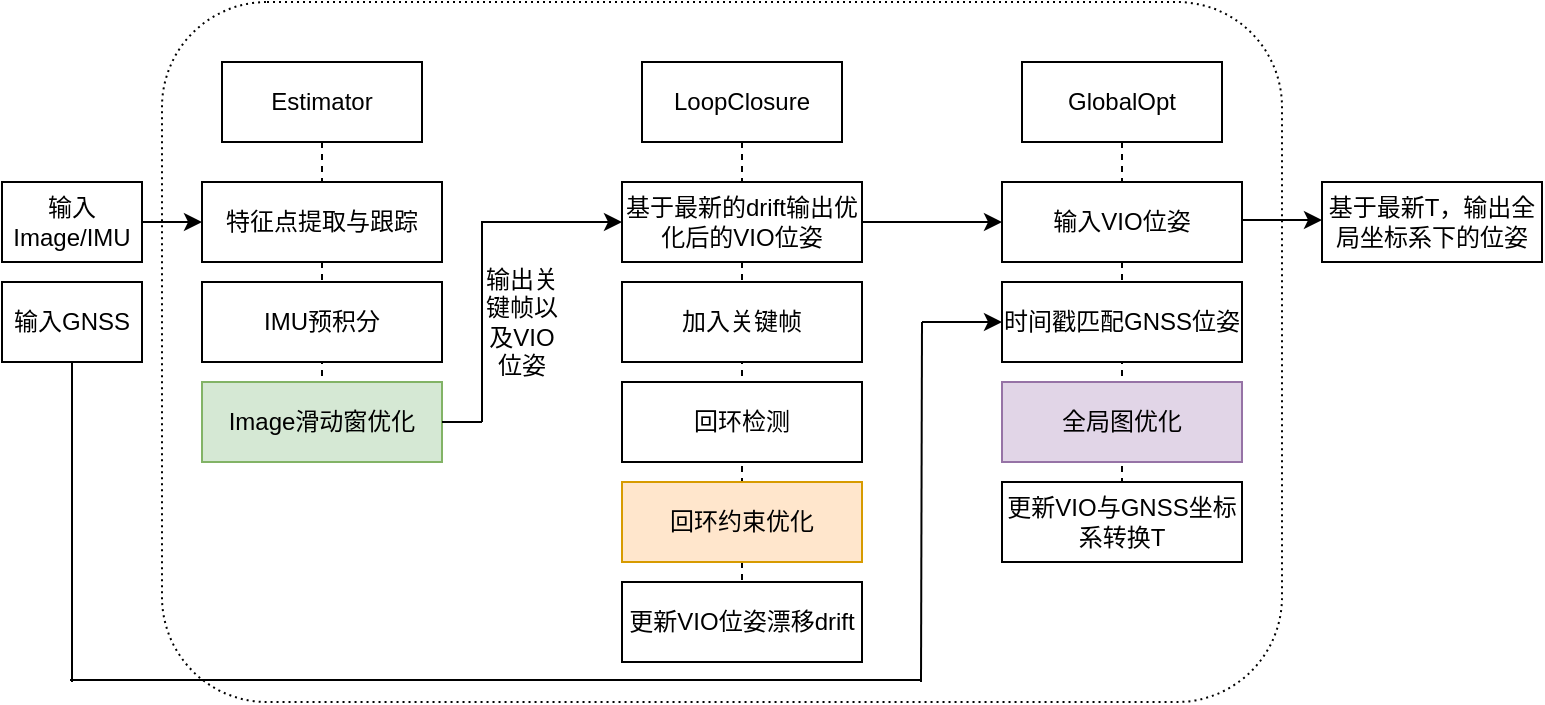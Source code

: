 <mxfile type="github" version="12.2.2" pages="1">
  <diagram id="OJFiDieatQdQTLAPX1Gk" name="Page-1">
    <mxGraphModel grid="1" dx="1008" dy="430" gridSize="10" guides="1" tooltips="1" connect="1" arrows="1" fold="1" page="1" pageScale="1" pageWidth="827" pageHeight="1169" math="0" shadow="0">
      <root>
        <mxCell id="0"/>
        <mxCell id="1" parent="0"/>
        <mxCell value="" id="ZuoTvDgqf3BM1FpR6HDb-42" parent="1" style="rounded=1;whiteSpace=wrap;html=1;dashed=1;dashPattern=1 2;comic=0;glass=0;" vertex="1">
          <mxGeometry as="geometry" height="350" width="560" y="100" x="120"/>
        </mxCell>
        <mxCell value="Estimator" id="ZuoTvDgqf3BM1FpR6HDb-4" parent="1" style="shape=umlLifeline;perimeter=lifelinePerimeter;whiteSpace=wrap;html=1;container=1;collapsible=0;recursiveResize=0;outlineConnect=0;" vertex="1">
          <mxGeometry as="geometry" height="190" width="100" y="130" x="150"/>
        </mxCell>
        <mxCell value="特征点提取与跟踪" id="ZuoTvDgqf3BM1FpR6HDb-1" parent="1" style="rounded=0;whiteSpace=wrap;html=1;" vertex="1">
          <mxGeometry as="geometry" height="40" width="120" y="190" x="140"/>
        </mxCell>
        <mxCell value="IMU预积分" id="ZuoTvDgqf3BM1FpR6HDb-2" parent="1" style="rounded=0;whiteSpace=wrap;html=1;" vertex="1">
          <mxGeometry as="geometry" height="40" width="120" y="240" x="140"/>
        </mxCell>
        <mxCell value="Image滑动窗优化" id="ZuoTvDgqf3BM1FpR6HDb-3" parent="1" style="rounded=0;whiteSpace=wrap;html=1;fillColor=#d5e8d4;strokeColor=#82b366;" vertex="1">
          <mxGeometry as="geometry" height="40" width="120" y="290" x="140"/>
        </mxCell>
        <mxCell value="LoopClosure" id="ZuoTvDgqf3BM1FpR6HDb-7" parent="1" style="shape=umlLifeline;perimeter=lifelinePerimeter;whiteSpace=wrap;html=1;container=1;collapsible=0;recursiveResize=0;outlineConnect=0;" vertex="1">
          <mxGeometry as="geometry" height="290" width="100" y="130" x="360"/>
        </mxCell>
        <mxCell value="基于最新的drift输出优化后的VIO位姿" id="ZuoTvDgqf3BM1FpR6HDb-8" parent="1" style="rounded=0;whiteSpace=wrap;html=1;" vertex="1">
          <mxGeometry as="geometry" height="40" width="120" y="190" x="350"/>
        </mxCell>
        <mxCell value="回环检测" id="ZuoTvDgqf3BM1FpR6HDb-9" parent="1" style="rounded=0;whiteSpace=wrap;html=1;" vertex="1">
          <mxGeometry as="geometry" height="40" width="120" y="290" x="350"/>
        </mxCell>
        <mxCell value="回环约束优化" id="ZuoTvDgqf3BM1FpR6HDb-10" parent="1" style="rounded=0;whiteSpace=wrap;html=1;fillColor=#ffe6cc;strokeColor=#d79b00;" vertex="1">
          <mxGeometry as="geometry" height="40" width="120" y="340" x="350"/>
        </mxCell>
        <mxCell value="输出关键帧以及VIO位姿" id="ZuoTvDgqf3BM1FpR6HDb-14" parent="1" style="shape=corner;whiteSpace=wrap;html=1;dx=0;dy=0;" vertex="1">
          <mxGeometry as="geometry" height="100" width="40" y="210" x="280"/>
        </mxCell>
        <mxCell value="" id="ZuoTvDgqf3BM1FpR6HDb-16" parent="1" target="ZuoTvDgqf3BM1FpR6HDb-14" edge="1" style="endArrow=none;html=1;exitX=1;exitY=0.5;exitDx=0;exitDy=0;entryX=0;entryY=0;entryDx=0;entryDy=100;entryPerimeter=0;" source="ZuoTvDgqf3BM1FpR6HDb-3">
          <mxGeometry as="geometry" height="50" width="50" relative="1">
            <mxPoint as="sourcePoint" y="420" x="300"/>
            <mxPoint as="targetPoint" y="360" x="280"/>
          </mxGeometry>
        </mxCell>
        <mxCell value="" id="ZuoTvDgqf3BM1FpR6HDb-17" parent="1" edge="1" style="endArrow=classic;html=1;exitX=1;exitY=0;exitDx=0;exitDy=0;exitPerimeter=0;" source="ZuoTvDgqf3BM1FpR6HDb-14">
          <mxGeometry as="geometry" height="50" width="50" relative="1">
            <mxPoint as="sourcePoint" y="240" x="580"/>
            <mxPoint as="targetPoint" y="210" x="350"/>
          </mxGeometry>
        </mxCell>
        <mxCell value="GlobalOpt" id="ZuoTvDgqf3BM1FpR6HDb-18" parent="1" style="shape=umlLifeline;perimeter=lifelinePerimeter;whiteSpace=wrap;html=1;container=1;collapsible=0;recursiveResize=0;outlineConnect=0;" vertex="1">
          <mxGeometry as="geometry" height="240" width="100" y="130" x="550"/>
        </mxCell>
        <mxCell value="输入VIO位姿" id="ZuoTvDgqf3BM1FpR6HDb-19" parent="1" style="rounded=0;whiteSpace=wrap;html=1;" vertex="1">
          <mxGeometry as="geometry" height="40" width="120" y="190" x="540"/>
        </mxCell>
        <mxCell value="时间戳匹配GNSS位姿" id="ZuoTvDgqf3BM1FpR6HDb-20" parent="1" style="rounded=0;whiteSpace=wrap;html=1;" vertex="1">
          <mxGeometry as="geometry" height="40" width="120" y="240" x="540"/>
        </mxCell>
        <mxCell value="全局图优化" id="ZuoTvDgqf3BM1FpR6HDb-21" parent="1" style="rounded=0;whiteSpace=wrap;html=1;fillColor=#e1d5e7;strokeColor=#9673a6;" vertex="1">
          <mxGeometry as="geometry" height="40" width="120" y="290" x="540"/>
        </mxCell>
        <mxCell value="更新VIO与GNSS坐标系转换T" id="ZuoTvDgqf3BM1FpR6HDb-22" parent="1" style="rounded=0;whiteSpace=wrap;html=1;" vertex="1">
          <mxGeometry as="geometry" height="40" width="120" y="340" x="540"/>
        </mxCell>
        <mxCell value="更新VIO位姿漂移drift" id="ZuoTvDgqf3BM1FpR6HDb-28" parent="1" style="rounded=0;whiteSpace=wrap;html=1;" vertex="1">
          <mxGeometry as="geometry" height="40" width="120" y="390" x="350"/>
        </mxCell>
        <mxCell value="加入关键帧" id="ZuoTvDgqf3BM1FpR6HDb-29" parent="1" style="rounded=0;whiteSpace=wrap;html=1;" vertex="1">
          <mxGeometry as="geometry" height="40" width="120" y="240" x="350"/>
        </mxCell>
        <mxCell value="" id="ZuoTvDgqf3BM1FpR6HDb-32" parent="1" target="ZuoTvDgqf3BM1FpR6HDb-19" edge="1" style="endArrow=classic;html=1;exitX=1;exitY=0.5;exitDx=0;exitDy=0;entryX=0;entryY=0.5;entryDx=0;entryDy=0;" source="ZuoTvDgqf3BM1FpR6HDb-8">
          <mxGeometry as="geometry" height="50" width="50" relative="1">
            <mxPoint as="sourcePoint" y="240" x="480"/>
            <mxPoint as="targetPoint" y="190" x="530"/>
          </mxGeometry>
        </mxCell>
        <mxCell value="" id="ZuoTvDgqf3BM1FpR6HDb-33" parent="1" edge="1" style="endArrow=classic;html=1;exitX=1;exitY=0.5;exitDx=0;exitDy=0;">
          <mxGeometry as="geometry" height="50" width="50" y="40" x="1" relative="1">
            <mxPoint as="sourcePoint" y="209" x="660"/>
            <mxPoint as="targetPoint" y="209" x="700"/>
            <mxPoint as="offset" y="1" x="10"/>
          </mxGeometry>
        </mxCell>
        <mxCell value="" id="ZuoTvDgqf3BM1FpR6HDb-34" parent="1" target="ZuoTvDgqf3BM1FpR6HDb-1" edge="1" style="endArrow=classic;html=1;entryX=0;entryY=0.5;entryDx=0;entryDy=0;">
          <mxGeometry as="geometry" height="50" width="50" relative="1">
            <mxPoint as="sourcePoint" y="210" x="100"/>
            <mxPoint as="targetPoint" y="190" x="100"/>
          </mxGeometry>
        </mxCell>
        <mxCell value="输入Image/IMU" id="ZuoTvDgqf3BM1FpR6HDb-35" parent="1" style="rounded=0;whiteSpace=wrap;html=1;" vertex="1">
          <mxGeometry as="geometry" height="40" width="70" y="190" x="40"/>
        </mxCell>
        <mxCell value="&lt;p&gt;基于最新T，输出全局坐标系下的位姿&lt;/p&gt;" id="ZuoTvDgqf3BM1FpR6HDb-36" parent="1" style="rounded=0;whiteSpace=wrap;html=1;" vertex="1">
          <mxGeometry as="geometry" height="40" width="110" y="190" x="700"/>
        </mxCell>
        <mxCell value="输入GNSS" id="ZuoTvDgqf3BM1FpR6HDb-37" parent="1" style="rounded=0;whiteSpace=wrap;html=1;" vertex="1">
          <mxGeometry as="geometry" height="40" width="70" y="240" x="40"/>
        </mxCell>
        <mxCell value="" id="ZuoTvDgqf3BM1FpR6HDb-38" parent="1" target="ZuoTvDgqf3BM1FpR6HDb-20" edge="1" style="endArrow=classic;html=1;entryX=0;entryY=0.5;entryDx=0;entryDy=0;">
          <mxGeometry as="geometry" height="50" width="50" relative="1">
            <mxPoint as="sourcePoint" y="260" x="500"/>
            <mxPoint as="targetPoint" y="330" x="540"/>
          </mxGeometry>
        </mxCell>
        <mxCell value="" id="ZuoTvDgqf3BM1FpR6HDb-39" parent="1" target="ZuoTvDgqf3BM1FpR6HDb-37" edge="1" style="endArrow=none;html=1;entryX=0.5;entryY=1;entryDx=0;entryDy=0;">
          <mxGeometry as="geometry" height="50" width="50" relative="1">
            <mxPoint as="sourcePoint" y="440" x="75"/>
            <mxPoint as="targetPoint" y="330" x="110"/>
          </mxGeometry>
        </mxCell>
        <mxCell value="" id="ZuoTvDgqf3BM1FpR6HDb-40" parent="1" edge="1" style="endArrow=none;html=1;">
          <mxGeometry as="geometry" height="50" width="50" relative="1">
            <mxPoint as="sourcePoint" y="439" x="74"/>
            <mxPoint as="targetPoint" y="439" x="500"/>
          </mxGeometry>
        </mxCell>
        <mxCell value="" id="ZuoTvDgqf3BM1FpR6HDb-41" parent="1" edge="1" style="endArrow=none;html=1;">
          <mxGeometry as="geometry" height="50" width="50" relative="1">
            <mxPoint as="sourcePoint" y="440" x="499.5"/>
            <mxPoint as="targetPoint" y="260" x="500"/>
          </mxGeometry>
        </mxCell>
      </root>
    </mxGraphModel>
  </diagram>
</mxfile>
